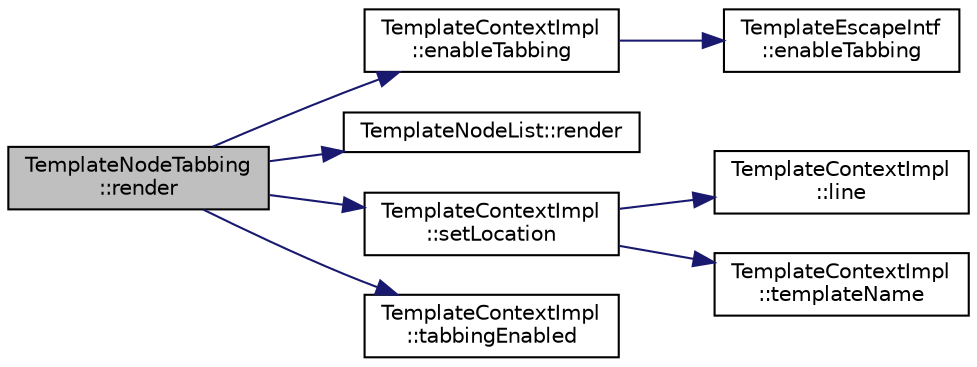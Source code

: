 digraph "TemplateNodeTabbing::render"
{
 // LATEX_PDF_SIZE
  edge [fontname="Helvetica",fontsize="10",labelfontname="Helvetica",labelfontsize="10"];
  node [fontname="Helvetica",fontsize="10",shape=record];
  rankdir="LR";
  Node1 [label="TemplateNodeTabbing\l::render",height=0.2,width=0.4,color="black", fillcolor="grey75", style="filled", fontcolor="black",tooltip=" "];
  Node1 -> Node2 [color="midnightblue",fontsize="10",style="solid",fontname="Helvetica"];
  Node2 [label="TemplateContextImpl\l::enableTabbing",height=0.2,width=0.4,color="black", fillcolor="white", style="filled",URL="$classTemplateContextImpl.html#a1443d238fee209cf8a705258532e4444",tooltip=" "];
  Node2 -> Node3 [color="midnightblue",fontsize="10",style="solid",fontname="Helvetica"];
  Node3 [label="TemplateEscapeIntf\l::enableTabbing",height=0.2,width=0.4,color="black", fillcolor="white", style="filled",URL="$classTemplateEscapeIntf.html#a40faf7453afe73ccdb52fa8d2619ac3d",tooltip=" "];
  Node1 -> Node4 [color="midnightblue",fontsize="10",style="solid",fontname="Helvetica"];
  Node4 [label="TemplateNodeList::render",height=0.2,width=0.4,color="black", fillcolor="white", style="filled",URL="$classTemplateNodeList.html#ae5b2f603e5180c15115a141784f0ae6c",tooltip=" "];
  Node1 -> Node5 [color="midnightblue",fontsize="10",style="solid",fontname="Helvetica"];
  Node5 [label="TemplateContextImpl\l::setLocation",height=0.2,width=0.4,color="black", fillcolor="white", style="filled",URL="$classTemplateContextImpl.html#afb0b4a00e7ab9bcfbc37e52103d4f587",tooltip=" "];
  Node5 -> Node6 [color="midnightblue",fontsize="10",style="solid",fontname="Helvetica"];
  Node6 [label="TemplateContextImpl\l::line",height=0.2,width=0.4,color="black", fillcolor="white", style="filled",URL="$classTemplateContextImpl.html#a136a505a96784f0fe90769a22ff7c7a3",tooltip=" "];
  Node5 -> Node7 [color="midnightblue",fontsize="10",style="solid",fontname="Helvetica"];
  Node7 [label="TemplateContextImpl\l::templateName",height=0.2,width=0.4,color="black", fillcolor="white", style="filled",URL="$classTemplateContextImpl.html#a56fa510c50b85b56c9eb066521f04f84",tooltip=" "];
  Node1 -> Node8 [color="midnightblue",fontsize="10",style="solid",fontname="Helvetica"];
  Node8 [label="TemplateContextImpl\l::tabbingEnabled",height=0.2,width=0.4,color="black", fillcolor="white", style="filled",URL="$classTemplateContextImpl.html#a26de74067c83cb2e297c2b8f1c2b57a5",tooltip=" "];
}
